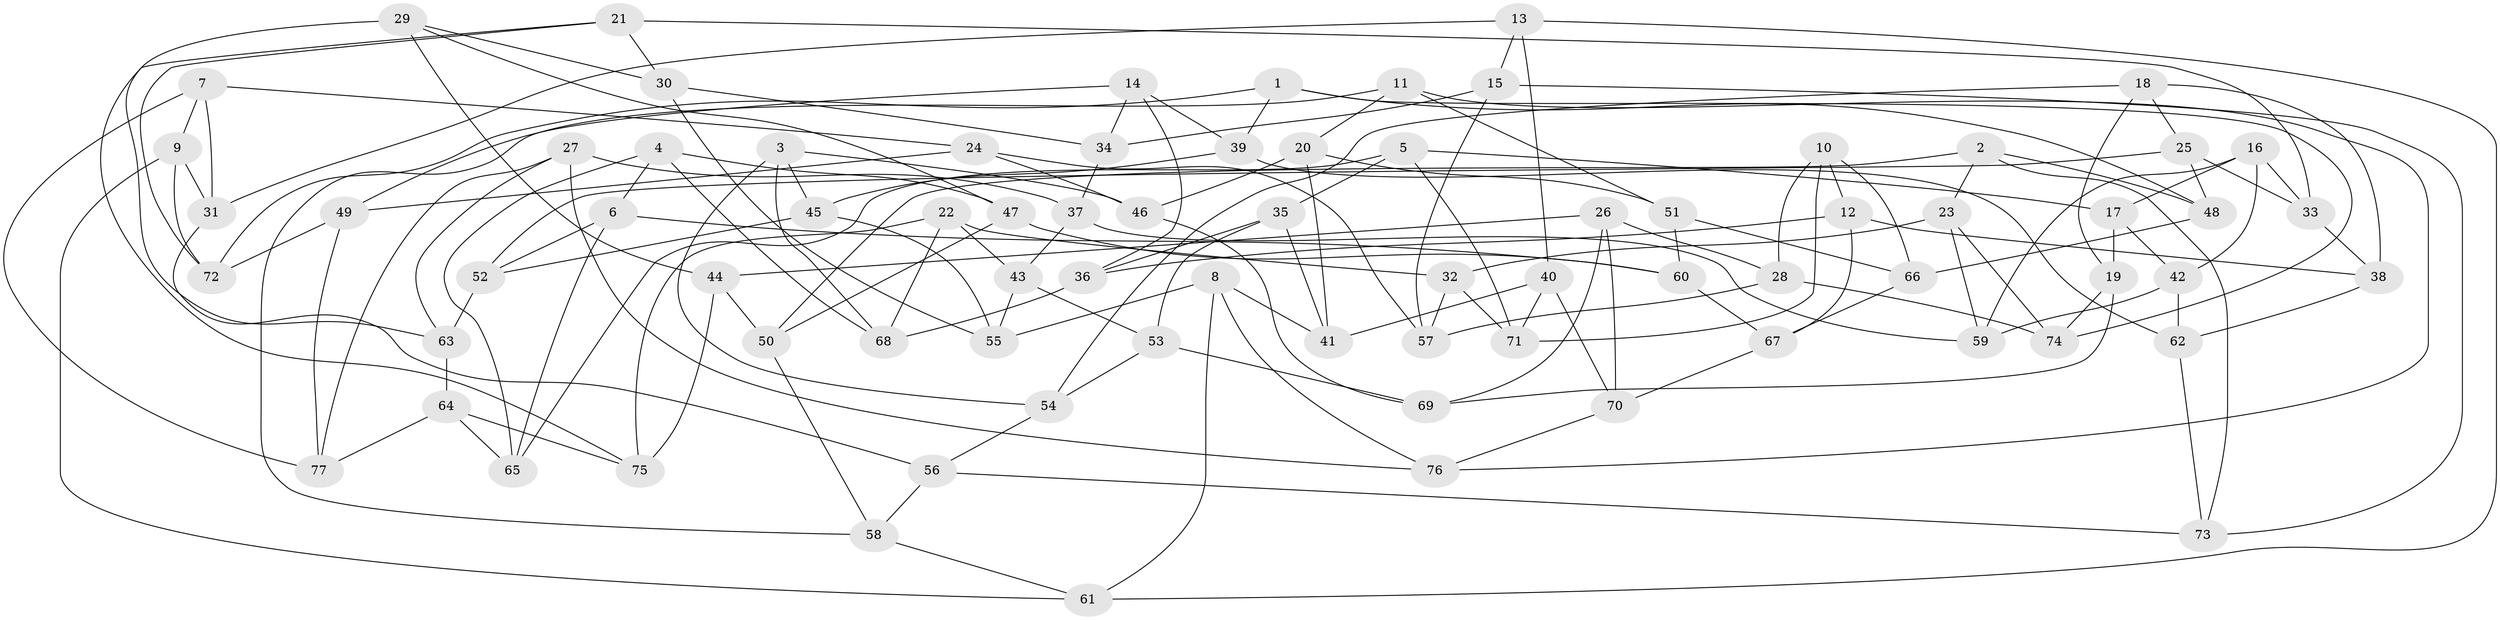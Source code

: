 // coarse degree distribution, {3: 0.23333333333333334, 2: 0.03333333333333333, 5: 0.26666666666666666, 4: 0.2, 6: 0.13333333333333333, 9: 0.03333333333333333, 7: 0.06666666666666667, 10: 0.03333333333333333}
// Generated by graph-tools (version 1.1) at 2025/01/03/04/25 22:01:15]
// undirected, 77 vertices, 154 edges
graph export_dot {
graph [start="1"]
  node [color=gray90,style=filled];
  1;
  2;
  3;
  4;
  5;
  6;
  7;
  8;
  9;
  10;
  11;
  12;
  13;
  14;
  15;
  16;
  17;
  18;
  19;
  20;
  21;
  22;
  23;
  24;
  25;
  26;
  27;
  28;
  29;
  30;
  31;
  32;
  33;
  34;
  35;
  36;
  37;
  38;
  39;
  40;
  41;
  42;
  43;
  44;
  45;
  46;
  47;
  48;
  49;
  50;
  51;
  52;
  53;
  54;
  55;
  56;
  57;
  58;
  59;
  60;
  61;
  62;
  63;
  64;
  65;
  66;
  67;
  68;
  69;
  70;
  71;
  72;
  73;
  74;
  75;
  76;
  77;
  1 -- 48;
  1 -- 72;
  1 -- 74;
  1 -- 39;
  2 -- 23;
  2 -- 73;
  2 -- 48;
  2 -- 50;
  3 -- 46;
  3 -- 45;
  3 -- 68;
  3 -- 54;
  4 -- 65;
  4 -- 68;
  4 -- 47;
  4 -- 6;
  5 -- 65;
  5 -- 17;
  5 -- 71;
  5 -- 35;
  6 -- 60;
  6 -- 52;
  6 -- 65;
  7 -- 77;
  7 -- 31;
  7 -- 9;
  7 -- 24;
  8 -- 61;
  8 -- 76;
  8 -- 55;
  8 -- 41;
  9 -- 61;
  9 -- 72;
  9 -- 31;
  10 -- 66;
  10 -- 71;
  10 -- 28;
  10 -- 12;
  11 -- 76;
  11 -- 58;
  11 -- 20;
  11 -- 51;
  12 -- 67;
  12 -- 36;
  12 -- 38;
  13 -- 15;
  13 -- 61;
  13 -- 31;
  13 -- 40;
  14 -- 49;
  14 -- 36;
  14 -- 39;
  14 -- 34;
  15 -- 57;
  15 -- 73;
  15 -- 34;
  16 -- 33;
  16 -- 42;
  16 -- 17;
  16 -- 59;
  17 -- 19;
  17 -- 42;
  18 -- 38;
  18 -- 54;
  18 -- 19;
  18 -- 25;
  19 -- 69;
  19 -- 74;
  20 -- 51;
  20 -- 46;
  20 -- 41;
  21 -- 33;
  21 -- 72;
  21 -- 30;
  21 -- 75;
  22 -- 43;
  22 -- 75;
  22 -- 68;
  22 -- 32;
  23 -- 59;
  23 -- 74;
  23 -- 32;
  24 -- 46;
  24 -- 49;
  24 -- 57;
  25 -- 48;
  25 -- 33;
  25 -- 52;
  26 -- 44;
  26 -- 69;
  26 -- 70;
  26 -- 28;
  27 -- 63;
  27 -- 77;
  27 -- 37;
  27 -- 76;
  28 -- 57;
  28 -- 74;
  29 -- 44;
  29 -- 63;
  29 -- 47;
  29 -- 30;
  30 -- 55;
  30 -- 34;
  31 -- 56;
  32 -- 71;
  32 -- 57;
  33 -- 38;
  34 -- 37;
  35 -- 36;
  35 -- 41;
  35 -- 53;
  36 -- 68;
  37 -- 59;
  37 -- 43;
  38 -- 62;
  39 -- 62;
  39 -- 45;
  40 -- 41;
  40 -- 70;
  40 -- 71;
  42 -- 59;
  42 -- 62;
  43 -- 55;
  43 -- 53;
  44 -- 50;
  44 -- 75;
  45 -- 52;
  45 -- 55;
  46 -- 69;
  47 -- 50;
  47 -- 60;
  48 -- 66;
  49 -- 72;
  49 -- 77;
  50 -- 58;
  51 -- 66;
  51 -- 60;
  52 -- 63;
  53 -- 54;
  53 -- 69;
  54 -- 56;
  56 -- 58;
  56 -- 73;
  58 -- 61;
  60 -- 67;
  62 -- 73;
  63 -- 64;
  64 -- 75;
  64 -- 65;
  64 -- 77;
  66 -- 67;
  67 -- 70;
  70 -- 76;
}
